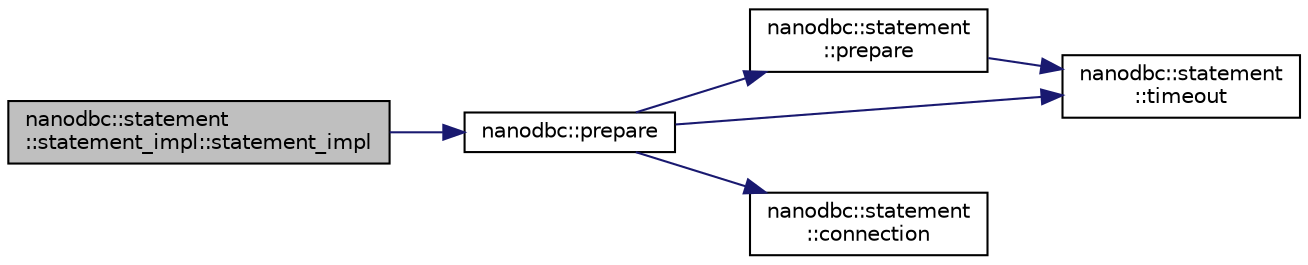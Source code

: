 digraph "nanodbc::statement::statement_impl::statement_impl"
{
 // LATEX_PDF_SIZE
  edge [fontname="Helvetica",fontsize="10",labelfontname="Helvetica",labelfontsize="10"];
  node [fontname="Helvetica",fontsize="10",shape=record];
  rankdir="LR";
  Node6 [label="nanodbc::statement\l::statement_impl::statement_impl",height=0.2,width=0.4,color="black", fillcolor="grey75", style="filled", fontcolor="black",tooltip=" "];
  Node6 -> Node7 [color="midnightblue",fontsize="10",style="solid"];
  Node7 [label="nanodbc::prepare",height=0.2,width=0.4,color="black", fillcolor="white", style="filled",URL="$group__mainf.html#ga961a75629487f22ebc87d114c5699bc2",tooltip="Prepares the given statement to execute on it associated connection."];
  Node7 -> Node8 [color="midnightblue",fontsize="10",style="solid"];
  Node8 [label="nanodbc::statement\l::prepare",height=0.2,width=0.4,color="black", fillcolor="white", style="filled",URL="$classnanodbc_1_1statement.html#a63b56d30a303014ce8f80df5e5b67dca",tooltip="Opens and prepares the given statement to execute on the given connection."];
  Node8 -> Node9 [color="midnightblue",fontsize="10",style="solid"];
  Node9 [label="nanodbc::statement\l::timeout",height=0.2,width=0.4,color="black", fillcolor="white", style="filled",URL="$classnanodbc_1_1statement.html#adbd1acbbdcc529dc668bfef341593573",tooltip="Sets the number in seconds before query timeout. Default is 0 indicating no timeout."];
  Node7 -> Node10 [color="midnightblue",fontsize="10",style="solid"];
  Node10 [label="nanodbc::statement\l::connection",height=0.2,width=0.4,color="black", fillcolor="white", style="filled",URL="$classnanodbc_1_1statement.html#a4eb59e468b303a9d6acbe3ba1c408495",tooltip="Returns the associated connection object if any."];
  Node7 -> Node9 [color="midnightblue",fontsize="10",style="solid"];
}
